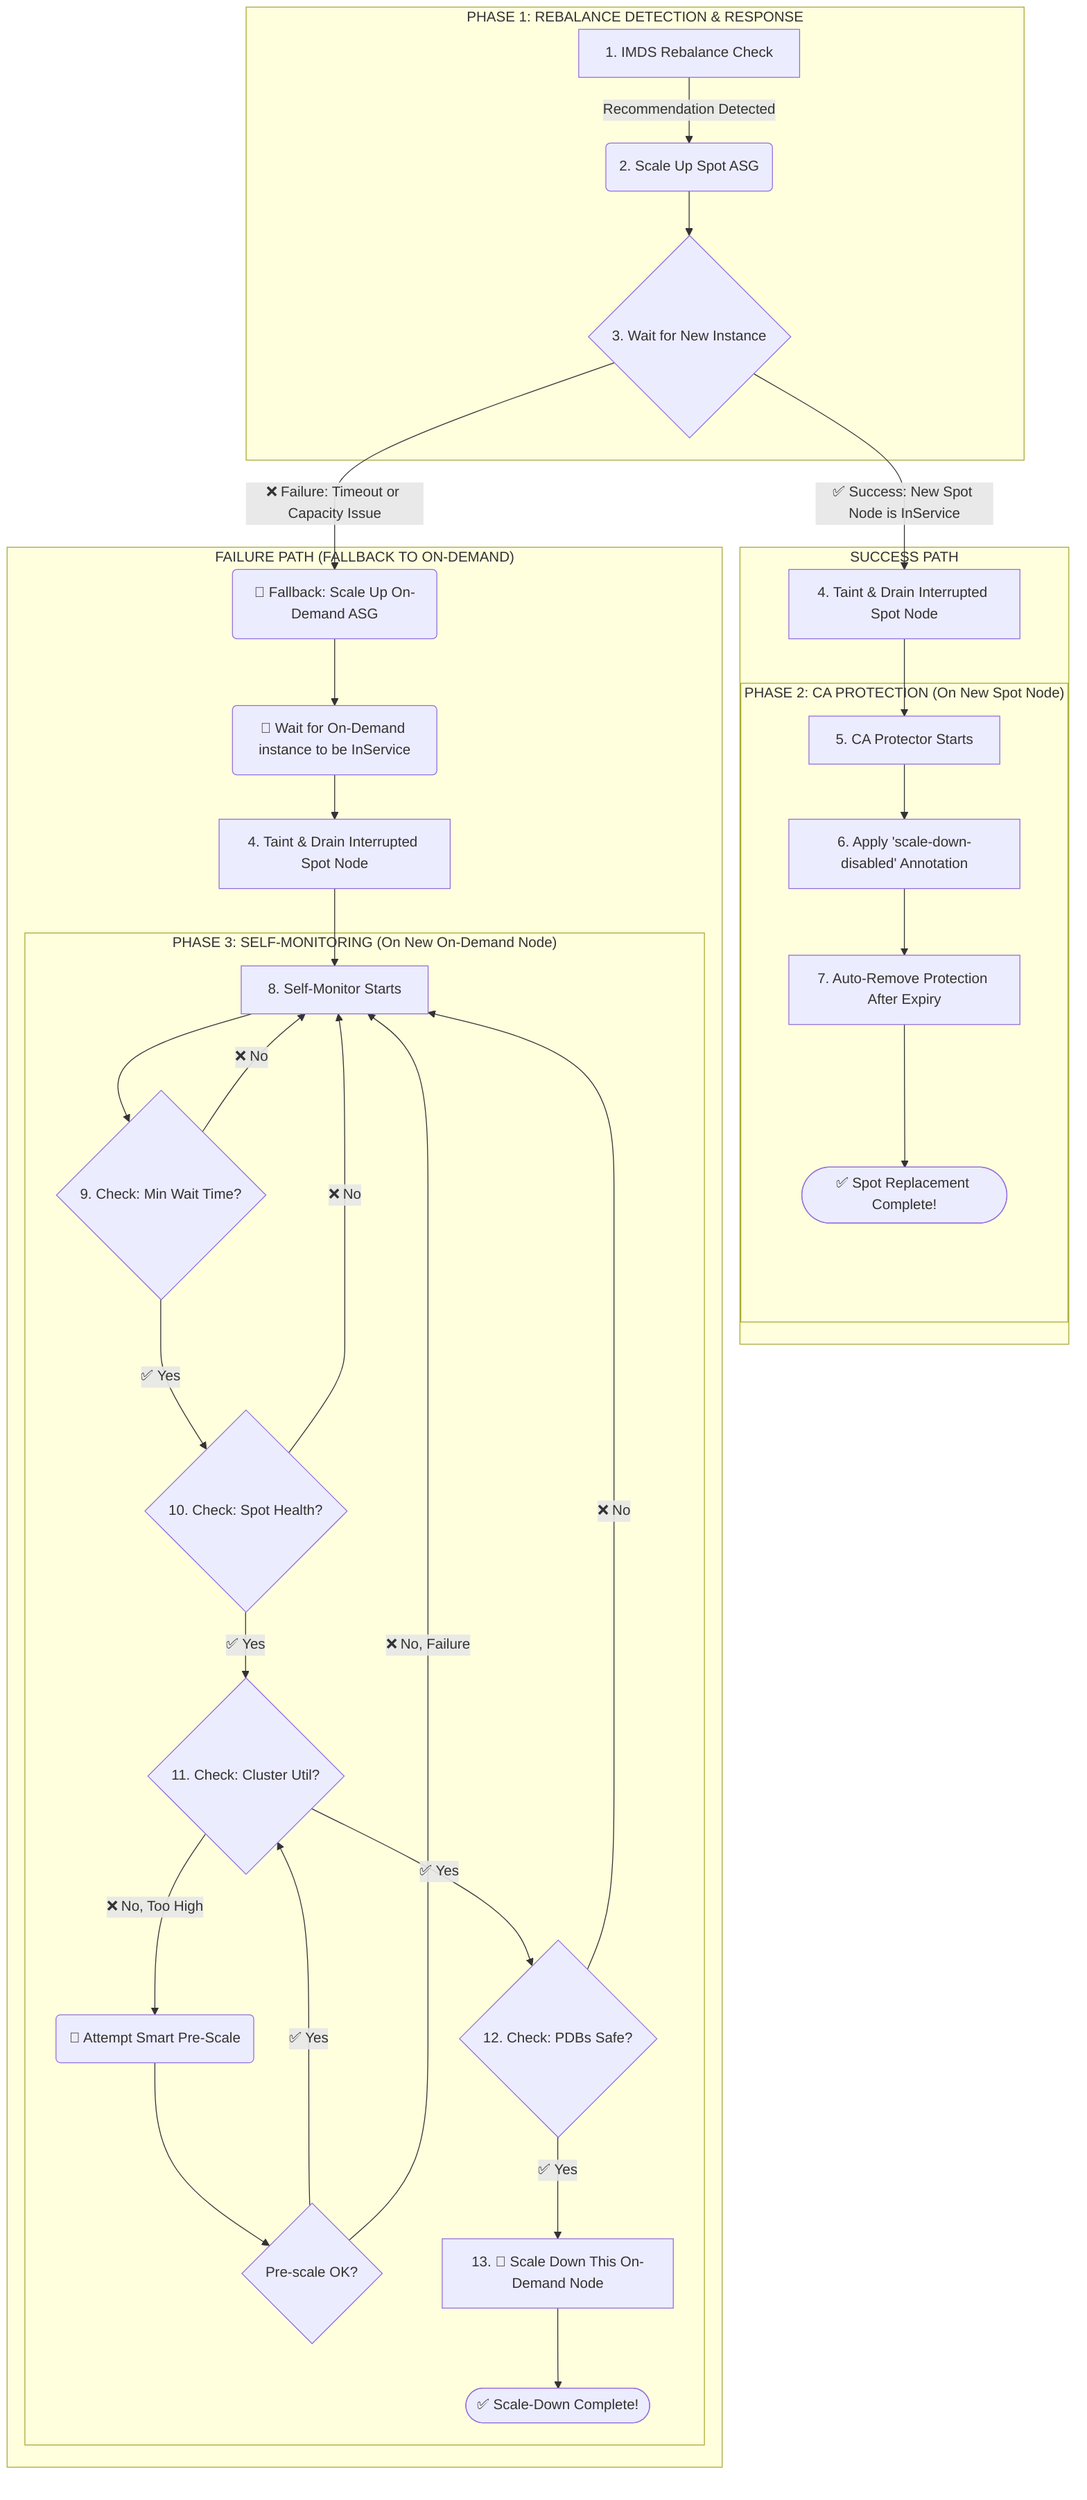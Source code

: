 graph TD
    subgraph "PHASE 1: REBALANCE DETECTION & RESPONSE"
        A[1. IMDS Rebalance Check] -->|Recommendation Detected| B(2. Scale Up Spot ASG);
        B --> C{3. Wait for New Instance};
    end

    C -->|✅ Success: New Spot Node is InService| SuccessPath;
    C -->|❌ Failure: Timeout or Capacity Issue| FailurePath;

    subgraph "SUCCESS PATH"
        SuccessPath[4. Taint & Drain Interrupted Spot Node] --> Phase2_Start;
        
        subgraph "PHASE 2: CA PROTECTION (On New Spot Node)"
            Phase2_Start[5. CA Protector Starts] --> Phase2_Apply["6. Apply 'scale-down-disabled' Annotation"];
            Phase2_Apply --> Phase2_End["7. Auto-Remove Protection After Expiry"];
            Phase2_End --> Success_Complete([✅ Spot Replacement Complete!]);
        end
    end

    subgraph "FAILURE PATH (FALLBACK TO ON-DEMAND)"
        FailurePath("🔄 Fallback: Scale Up On-Demand ASG") --> WaitInservice;
        WaitInservice("🔄 Wait for On-Demand instance to be InService") --> FailurePath_Taint;
        FailurePath_Taint[4. Taint & Drain Interrupted Spot Node] --> Phase3_Start;

        subgraph "PHASE 3: SELF-MONITORING (On New On-Demand Node)"
            Phase3_Start[8. Self-Monitor Starts] --> J{9. Check: Min Wait Time?};
            J -- ✅ Yes --> K{10. Check: Spot Health?};
            J -- ❌ No --> Phase3_Start;
            K -- ✅ Yes --> L{11. Check: Cluster Util?};
            K -- ❌ No --> Phase3_Start;
            L -- ✅ Yes --> P{12. Check: PDBs Safe?};
            L -- ❌ No, Too High --> M("🚀 Attempt Smart Pre-Scale");
            M --> N{Pre-scale OK?};
            N -- ✅ Yes --> L;
            N -- ❌ No, Failure --> Phase3_Start;
            P -- ✅ Yes --> Q["13. 🎯 Scale Down This On-Demand Node"];
            P -- ❌ No --> Phase3_Start;
            Q --> Failure_Complete([✅ Scale-Down Complete!]);
        end
    end